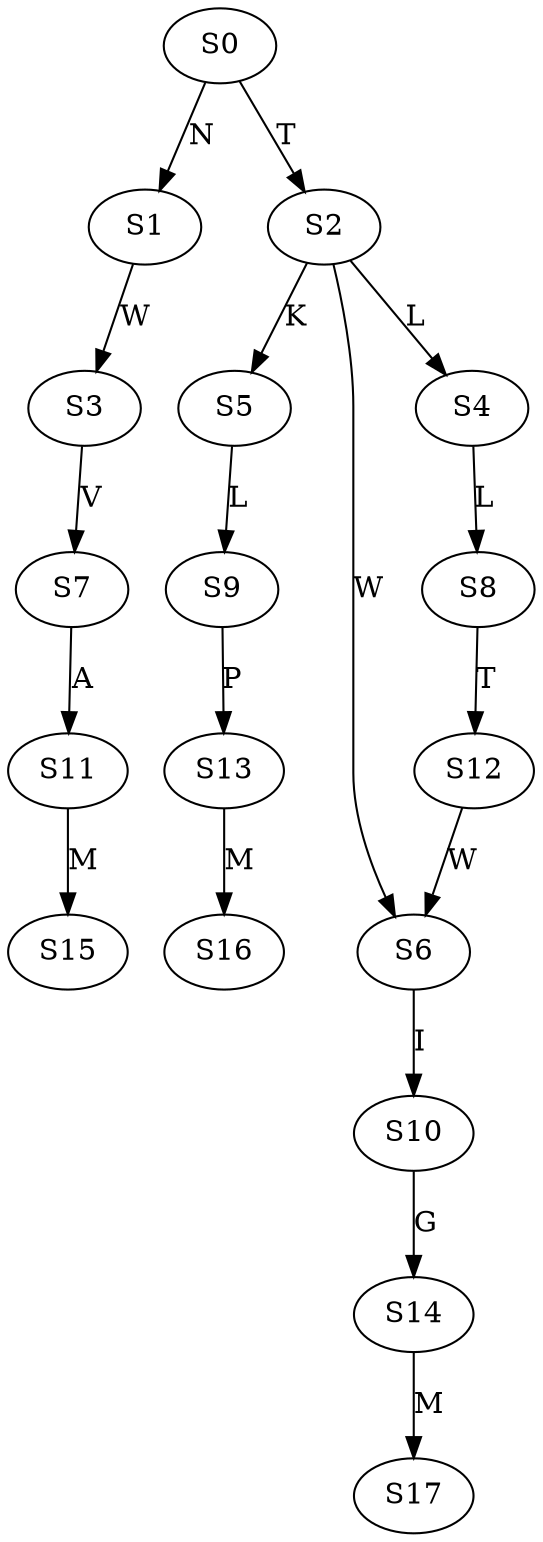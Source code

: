 strict digraph  {
	S0 -> S1 [ label = N ];
	S0 -> S2 [ label = T ];
	S1 -> S3 [ label = W ];
	S2 -> S4 [ label = L ];
	S2 -> S5 [ label = K ];
	S2 -> S6 [ label = W ];
	S3 -> S7 [ label = V ];
	S4 -> S8 [ label = L ];
	S5 -> S9 [ label = L ];
	S6 -> S10 [ label = I ];
	S7 -> S11 [ label = A ];
	S8 -> S12 [ label = T ];
	S9 -> S13 [ label = P ];
	S10 -> S14 [ label = G ];
	S11 -> S15 [ label = M ];
	S12 -> S6 [ label = W ];
	S13 -> S16 [ label = M ];
	S14 -> S17 [ label = M ];
}
